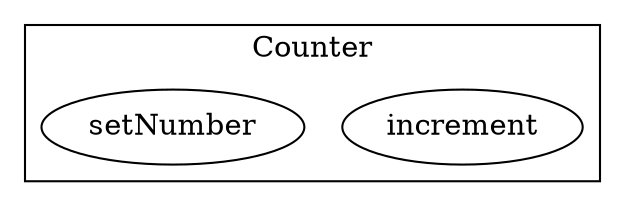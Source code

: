 strict digraph {
subgraph cluster_908_Counter {
label = "Counter"
"908_increment" [label="increment"]
"908_setNumber" [label="setNumber"]
}subgraph cluster_solidity {
label = "[Solidity]"
}
}